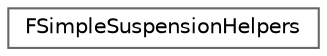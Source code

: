 digraph "Graphical Class Hierarchy"
{
 // INTERACTIVE_SVG=YES
 // LATEX_PDF_SIZE
  bgcolor="transparent";
  edge [fontname=Helvetica,fontsize=10,labelfontname=Helvetica,labelfontsize=10];
  node [fontname=Helvetica,fontsize=10,shape=box,height=0.2,width=0.4];
  rankdir="LR";
  Node0 [id="Node000000",label="FSimpleSuspensionHelpers",height=0.2,width=0.4,color="grey40", fillcolor="white", style="filled",URL="$dc/da7/structFSimpleSuspensionHelpers.html",tooltip=" "];
}
